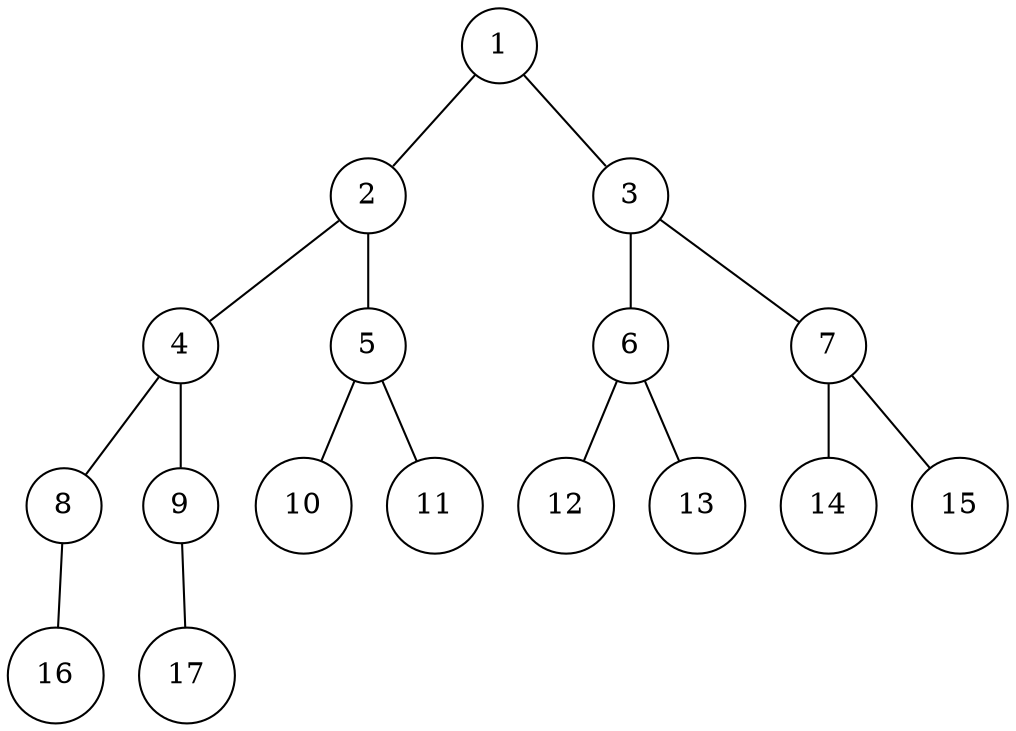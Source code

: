 graph a{
    node[shape=circle];
    1--2,3;
    2--4,5;
    3--6,7;
    4--8,9;
    5--10,11;
    6--12,13;
    7--14,15;
    8--16;9--17;
}
